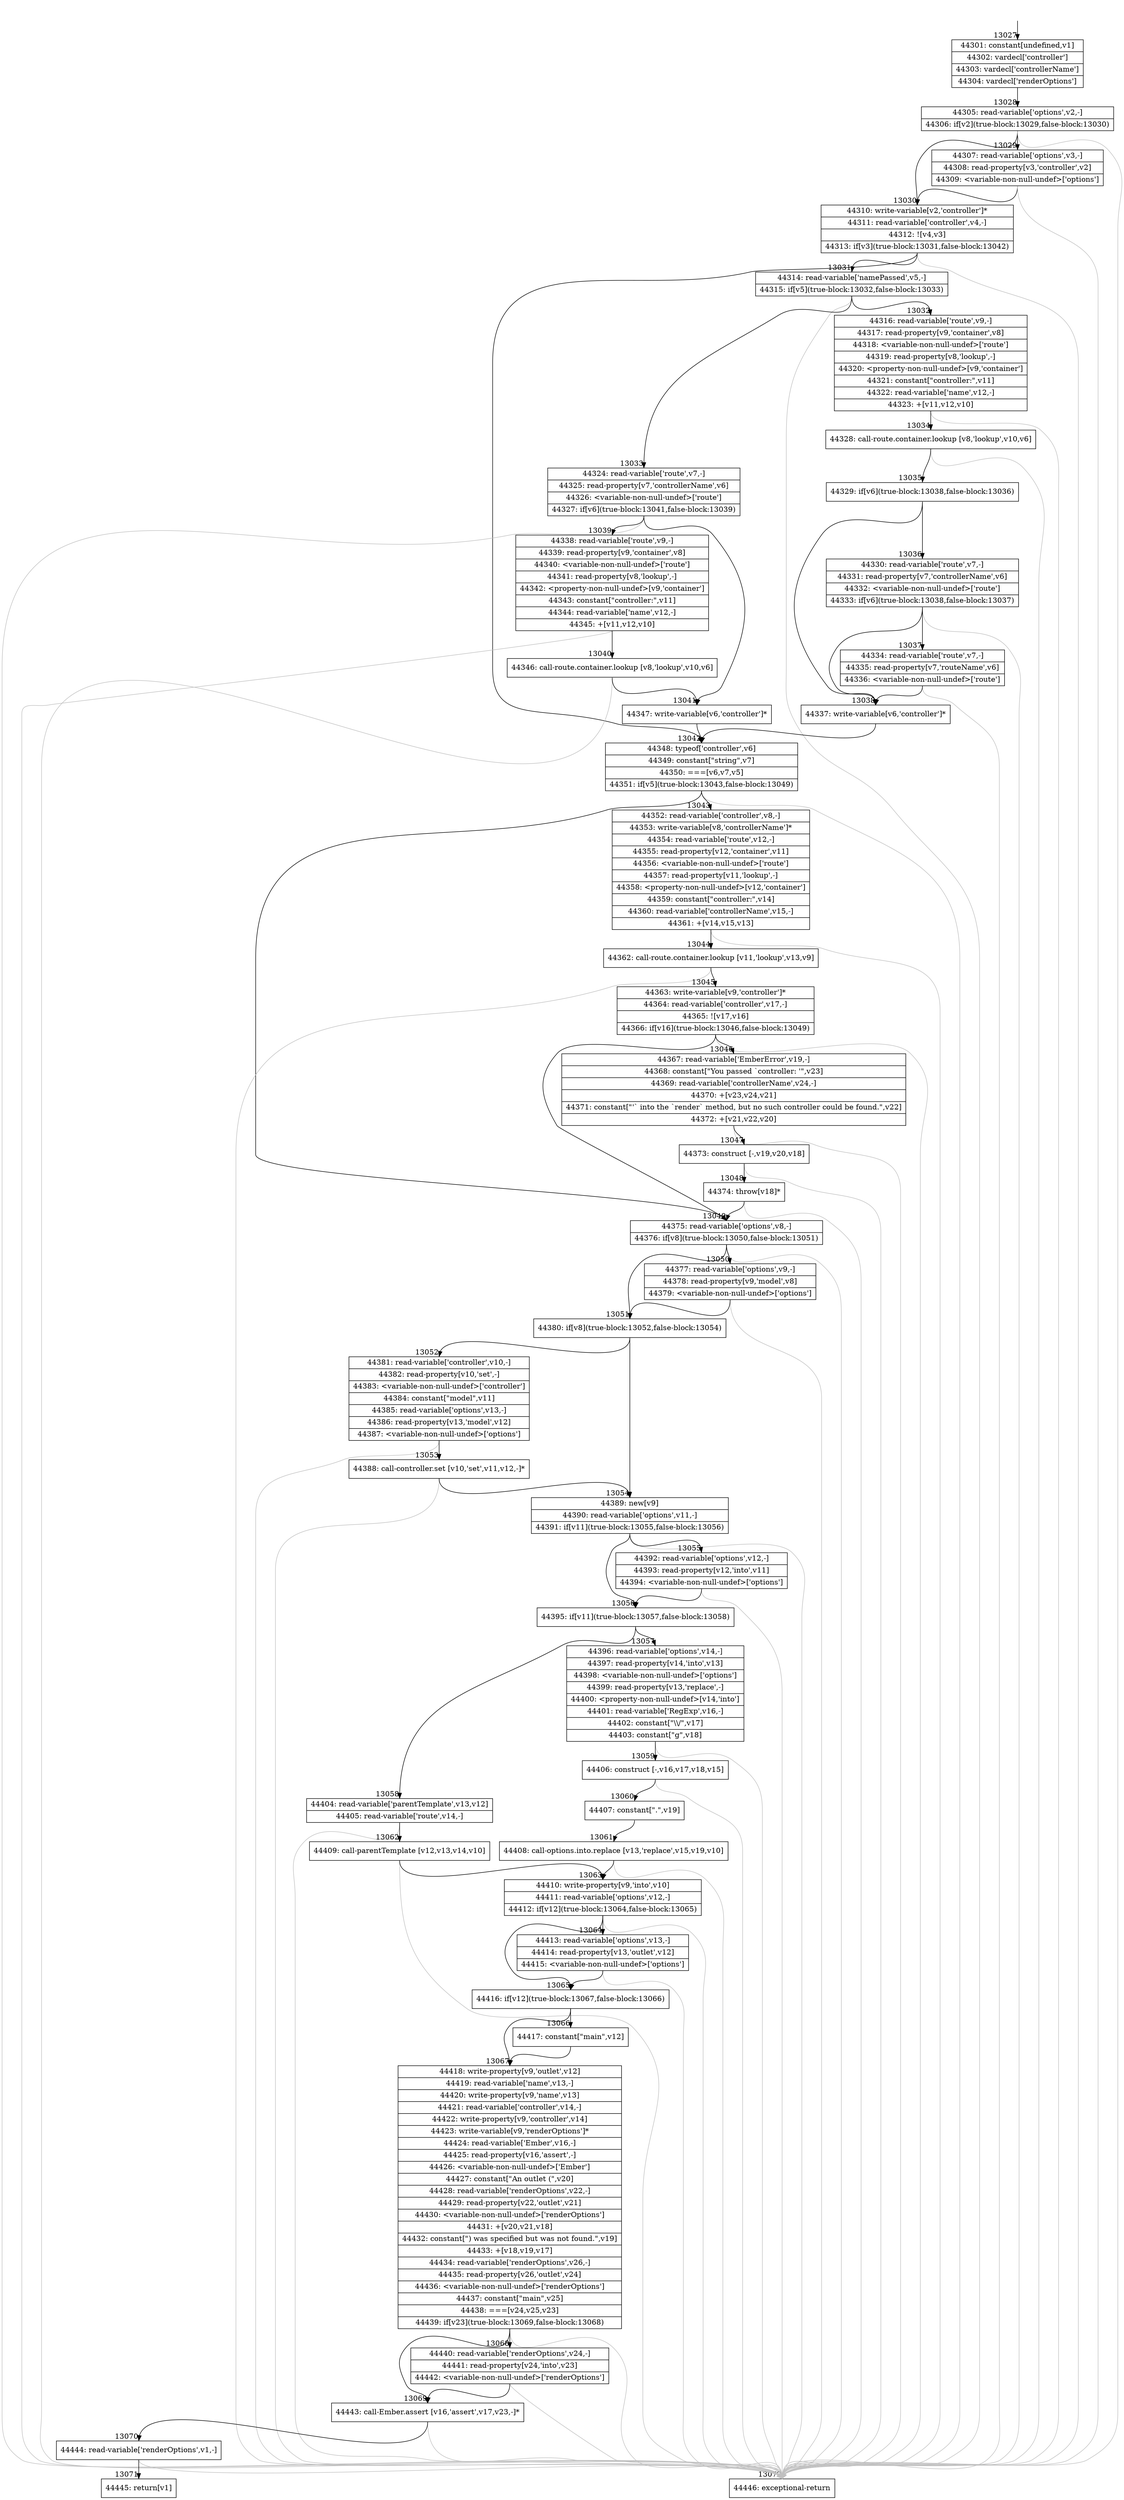 digraph {
rankdir="TD"
BB_entry1076[shape=none,label=""];
BB_entry1076 -> BB13027 [tailport=s, headport=n, headlabel="    13027"]
BB13027 [shape=record label="{44301: constant[undefined,v1]|44302: vardecl['controller']|44303: vardecl['controllerName']|44304: vardecl['renderOptions']}" ] 
BB13027 -> BB13028 [tailport=s, headport=n, headlabel="      13028"]
BB13028 [shape=record label="{44305: read-variable['options',v2,-]|44306: if[v2](true-block:13029,false-block:13030)}" ] 
BB13028 -> BB13030 [tailport=s, headport=n, headlabel="      13030"]
BB13028 -> BB13029 [tailport=s, headport=n, headlabel="      13029"]
BB13028 -> BB13072 [tailport=s, headport=n, color=gray, headlabel="      13072"]
BB13029 [shape=record label="{44307: read-variable['options',v3,-]|44308: read-property[v3,'controller',v2]|44309: \<variable-non-null-undef\>['options']}" ] 
BB13029 -> BB13030 [tailport=s, headport=n]
BB13029 -> BB13072 [tailport=s, headport=n, color=gray]
BB13030 [shape=record label="{44310: write-variable[v2,'controller']*|44311: read-variable['controller',v4,-]|44312: ![v4,v3]|44313: if[v3](true-block:13031,false-block:13042)}" ] 
BB13030 -> BB13031 [tailport=s, headport=n, headlabel="      13031"]
BB13030 -> BB13042 [tailport=s, headport=n, headlabel="      13042"]
BB13030 -> BB13072 [tailport=s, headport=n, color=gray]
BB13031 [shape=record label="{44314: read-variable['namePassed',v5,-]|44315: if[v5](true-block:13032,false-block:13033)}" ] 
BB13031 -> BB13032 [tailport=s, headport=n, headlabel="      13032"]
BB13031 -> BB13033 [tailport=s, headport=n, headlabel="      13033"]
BB13031 -> BB13072 [tailport=s, headport=n, color=gray]
BB13032 [shape=record label="{44316: read-variable['route',v9,-]|44317: read-property[v9,'container',v8]|44318: \<variable-non-null-undef\>['route']|44319: read-property[v8,'lookup',-]|44320: \<property-non-null-undef\>[v9,'container']|44321: constant[\"controller:\",v11]|44322: read-variable['name',v12,-]|44323: +[v11,v12,v10]}" ] 
BB13032 -> BB13034 [tailport=s, headport=n, headlabel="      13034"]
BB13032 -> BB13072 [tailport=s, headport=n, color=gray]
BB13033 [shape=record label="{44324: read-variable['route',v7,-]|44325: read-property[v7,'controllerName',v6]|44326: \<variable-non-null-undef\>['route']|44327: if[v6](true-block:13041,false-block:13039)}" ] 
BB13033 -> BB13041 [tailport=s, headport=n, headlabel="      13041"]
BB13033 -> BB13039 [tailport=s, headport=n, headlabel="      13039"]
BB13033 -> BB13072 [tailport=s, headport=n, color=gray]
BB13034 [shape=record label="{44328: call-route.container.lookup [v8,'lookup',v10,v6]}" ] 
BB13034 -> BB13035 [tailport=s, headport=n, headlabel="      13035"]
BB13034 -> BB13072 [tailport=s, headport=n, color=gray]
BB13035 [shape=record label="{44329: if[v6](true-block:13038,false-block:13036)}" ] 
BB13035 -> BB13038 [tailport=s, headport=n, headlabel="      13038"]
BB13035 -> BB13036 [tailport=s, headport=n, headlabel="      13036"]
BB13036 [shape=record label="{44330: read-variable['route',v7,-]|44331: read-property[v7,'controllerName',v6]|44332: \<variable-non-null-undef\>['route']|44333: if[v6](true-block:13038,false-block:13037)}" ] 
BB13036 -> BB13038 [tailport=s, headport=n]
BB13036 -> BB13037 [tailport=s, headport=n, headlabel="      13037"]
BB13036 -> BB13072 [tailport=s, headport=n, color=gray]
BB13037 [shape=record label="{44334: read-variable['route',v7,-]|44335: read-property[v7,'routeName',v6]|44336: \<variable-non-null-undef\>['route']}" ] 
BB13037 -> BB13038 [tailport=s, headport=n]
BB13037 -> BB13072 [tailport=s, headport=n, color=gray]
BB13038 [shape=record label="{44337: write-variable[v6,'controller']*}" ] 
BB13038 -> BB13042 [tailport=s, headport=n]
BB13039 [shape=record label="{44338: read-variable['route',v9,-]|44339: read-property[v9,'container',v8]|44340: \<variable-non-null-undef\>['route']|44341: read-property[v8,'lookup',-]|44342: \<property-non-null-undef\>[v9,'container']|44343: constant[\"controller:\",v11]|44344: read-variable['name',v12,-]|44345: +[v11,v12,v10]}" ] 
BB13039 -> BB13040 [tailport=s, headport=n, headlabel="      13040"]
BB13039 -> BB13072 [tailport=s, headport=n, color=gray]
BB13040 [shape=record label="{44346: call-route.container.lookup [v8,'lookup',v10,v6]}" ] 
BB13040 -> BB13041 [tailport=s, headport=n]
BB13040 -> BB13072 [tailport=s, headport=n, color=gray]
BB13041 [shape=record label="{44347: write-variable[v6,'controller']*}" ] 
BB13041 -> BB13042 [tailport=s, headport=n]
BB13042 [shape=record label="{44348: typeof['controller',v6]|44349: constant[\"string\",v7]|44350: ===[v6,v7,v5]|44351: if[v5](true-block:13043,false-block:13049)}" ] 
BB13042 -> BB13043 [tailport=s, headport=n, headlabel="      13043"]
BB13042 -> BB13049 [tailport=s, headport=n, headlabel="      13049"]
BB13042 -> BB13072 [tailport=s, headport=n, color=gray]
BB13043 [shape=record label="{44352: read-variable['controller',v8,-]|44353: write-variable[v8,'controllerName']*|44354: read-variable['route',v12,-]|44355: read-property[v12,'container',v11]|44356: \<variable-non-null-undef\>['route']|44357: read-property[v11,'lookup',-]|44358: \<property-non-null-undef\>[v12,'container']|44359: constant[\"controller:\",v14]|44360: read-variable['controllerName',v15,-]|44361: +[v14,v15,v13]}" ] 
BB13043 -> BB13044 [tailport=s, headport=n, headlabel="      13044"]
BB13043 -> BB13072 [tailport=s, headport=n, color=gray]
BB13044 [shape=record label="{44362: call-route.container.lookup [v11,'lookup',v13,v9]}" ] 
BB13044 -> BB13045 [tailport=s, headport=n, headlabel="      13045"]
BB13044 -> BB13072 [tailport=s, headport=n, color=gray]
BB13045 [shape=record label="{44363: write-variable[v9,'controller']*|44364: read-variable['controller',v17,-]|44365: ![v17,v16]|44366: if[v16](true-block:13046,false-block:13049)}" ] 
BB13045 -> BB13046 [tailport=s, headport=n, headlabel="      13046"]
BB13045 -> BB13049 [tailport=s, headport=n]
BB13045 -> BB13072 [tailport=s, headport=n, color=gray]
BB13046 [shape=record label="{44367: read-variable['EmberError',v19,-]|44368: constant[\"You passed `controller: '\",v23]|44369: read-variable['controllerName',v24,-]|44370: +[v23,v24,v21]|44371: constant[\"'` into the `render` method, but no such controller could be found.\",v22]|44372: +[v21,v22,v20]}" ] 
BB13046 -> BB13047 [tailport=s, headport=n, headlabel="      13047"]
BB13046 -> BB13072 [tailport=s, headport=n, color=gray]
BB13047 [shape=record label="{44373: construct [-,v19,v20,v18]}" ] 
BB13047 -> BB13048 [tailport=s, headport=n, headlabel="      13048"]
BB13047 -> BB13072 [tailport=s, headport=n, color=gray]
BB13048 [shape=record label="{44374: throw[v18]*}" ] 
BB13048 -> BB13049 [tailport=s, headport=n]
BB13048 -> BB13072 [tailport=s, headport=n, color=gray]
BB13049 [shape=record label="{44375: read-variable['options',v8,-]|44376: if[v8](true-block:13050,false-block:13051)}" ] 
BB13049 -> BB13051 [tailport=s, headport=n, headlabel="      13051"]
BB13049 -> BB13050 [tailport=s, headport=n, headlabel="      13050"]
BB13049 -> BB13072 [tailport=s, headport=n, color=gray]
BB13050 [shape=record label="{44377: read-variable['options',v9,-]|44378: read-property[v9,'model',v8]|44379: \<variable-non-null-undef\>['options']}" ] 
BB13050 -> BB13051 [tailport=s, headport=n]
BB13050 -> BB13072 [tailport=s, headport=n, color=gray]
BB13051 [shape=record label="{44380: if[v8](true-block:13052,false-block:13054)}" ] 
BB13051 -> BB13052 [tailport=s, headport=n, headlabel="      13052"]
BB13051 -> BB13054 [tailport=s, headport=n, headlabel="      13054"]
BB13052 [shape=record label="{44381: read-variable['controller',v10,-]|44382: read-property[v10,'set',-]|44383: \<variable-non-null-undef\>['controller']|44384: constant[\"model\",v11]|44385: read-variable['options',v13,-]|44386: read-property[v13,'model',v12]|44387: \<variable-non-null-undef\>['options']}" ] 
BB13052 -> BB13053 [tailport=s, headport=n, headlabel="      13053"]
BB13052 -> BB13072 [tailport=s, headport=n, color=gray]
BB13053 [shape=record label="{44388: call-controller.set [v10,'set',v11,v12,-]*}" ] 
BB13053 -> BB13054 [tailport=s, headport=n]
BB13053 -> BB13072 [tailport=s, headport=n, color=gray]
BB13054 [shape=record label="{44389: new[v9]|44390: read-variable['options',v11,-]|44391: if[v11](true-block:13055,false-block:13056)}" ] 
BB13054 -> BB13056 [tailport=s, headport=n, headlabel="      13056"]
BB13054 -> BB13055 [tailport=s, headport=n, headlabel="      13055"]
BB13054 -> BB13072 [tailport=s, headport=n, color=gray]
BB13055 [shape=record label="{44392: read-variable['options',v12,-]|44393: read-property[v12,'into',v11]|44394: \<variable-non-null-undef\>['options']}" ] 
BB13055 -> BB13056 [tailport=s, headport=n]
BB13055 -> BB13072 [tailport=s, headport=n, color=gray]
BB13056 [shape=record label="{44395: if[v11](true-block:13057,false-block:13058)}" ] 
BB13056 -> BB13057 [tailport=s, headport=n, headlabel="      13057"]
BB13056 -> BB13058 [tailport=s, headport=n, headlabel="      13058"]
BB13057 [shape=record label="{44396: read-variable['options',v14,-]|44397: read-property[v14,'into',v13]|44398: \<variable-non-null-undef\>['options']|44399: read-property[v13,'replace',-]|44400: \<property-non-null-undef\>[v14,'into']|44401: read-variable['RegExp',v16,-]|44402: constant[\"\\\\/\",v17]|44403: constant[\"g\",v18]}" ] 
BB13057 -> BB13059 [tailport=s, headport=n, headlabel="      13059"]
BB13057 -> BB13072 [tailport=s, headport=n, color=gray]
BB13058 [shape=record label="{44404: read-variable['parentTemplate',v13,v12]|44405: read-variable['route',v14,-]}" ] 
BB13058 -> BB13062 [tailport=s, headport=n, headlabel="      13062"]
BB13058 -> BB13072 [tailport=s, headport=n, color=gray]
BB13059 [shape=record label="{44406: construct [-,v16,v17,v18,v15]}" ] 
BB13059 -> BB13060 [tailport=s, headport=n, headlabel="      13060"]
BB13059 -> BB13072 [tailport=s, headport=n, color=gray]
BB13060 [shape=record label="{44407: constant[\".\",v19]}" ] 
BB13060 -> BB13061 [tailport=s, headport=n, headlabel="      13061"]
BB13061 [shape=record label="{44408: call-options.into.replace [v13,'replace',v15,v19,v10]}" ] 
BB13061 -> BB13063 [tailport=s, headport=n, headlabel="      13063"]
BB13061 -> BB13072 [tailport=s, headport=n, color=gray]
BB13062 [shape=record label="{44409: call-parentTemplate [v12,v13,v14,v10]}" ] 
BB13062 -> BB13063 [tailport=s, headport=n]
BB13062 -> BB13072 [tailport=s, headport=n, color=gray]
BB13063 [shape=record label="{44410: write-property[v9,'into',v10]|44411: read-variable['options',v12,-]|44412: if[v12](true-block:13064,false-block:13065)}" ] 
BB13063 -> BB13065 [tailport=s, headport=n, headlabel="      13065"]
BB13063 -> BB13064 [tailport=s, headport=n, headlabel="      13064"]
BB13063 -> BB13072 [tailport=s, headport=n, color=gray]
BB13064 [shape=record label="{44413: read-variable['options',v13,-]|44414: read-property[v13,'outlet',v12]|44415: \<variable-non-null-undef\>['options']}" ] 
BB13064 -> BB13065 [tailport=s, headport=n]
BB13064 -> BB13072 [tailport=s, headport=n, color=gray]
BB13065 [shape=record label="{44416: if[v12](true-block:13067,false-block:13066)}" ] 
BB13065 -> BB13067 [tailport=s, headport=n, headlabel="      13067"]
BB13065 -> BB13066 [tailport=s, headport=n, headlabel="      13066"]
BB13066 [shape=record label="{44417: constant[\"main\",v12]}" ] 
BB13066 -> BB13067 [tailport=s, headport=n]
BB13067 [shape=record label="{44418: write-property[v9,'outlet',v12]|44419: read-variable['name',v13,-]|44420: write-property[v9,'name',v13]|44421: read-variable['controller',v14,-]|44422: write-property[v9,'controller',v14]|44423: write-variable[v9,'renderOptions']*|44424: read-variable['Ember',v16,-]|44425: read-property[v16,'assert',-]|44426: \<variable-non-null-undef\>['Ember']|44427: constant[\"An outlet (\",v20]|44428: read-variable['renderOptions',v22,-]|44429: read-property[v22,'outlet',v21]|44430: \<variable-non-null-undef\>['renderOptions']|44431: +[v20,v21,v18]|44432: constant[\") was specified but was not found.\",v19]|44433: +[v18,v19,v17]|44434: read-variable['renderOptions',v26,-]|44435: read-property[v26,'outlet',v24]|44436: \<variable-non-null-undef\>['renderOptions']|44437: constant[\"main\",v25]|44438: ===[v24,v25,v23]|44439: if[v23](true-block:13069,false-block:13068)}" ] 
BB13067 -> BB13069 [tailport=s, headport=n, headlabel="      13069"]
BB13067 -> BB13068 [tailport=s, headport=n, headlabel="      13068"]
BB13067 -> BB13072 [tailport=s, headport=n, color=gray]
BB13068 [shape=record label="{44440: read-variable['renderOptions',v24,-]|44441: read-property[v24,'into',v23]|44442: \<variable-non-null-undef\>['renderOptions']}" ] 
BB13068 -> BB13069 [tailport=s, headport=n]
BB13068 -> BB13072 [tailport=s, headport=n, color=gray]
BB13069 [shape=record label="{44443: call-Ember.assert [v16,'assert',v17,v23,-]*}" ] 
BB13069 -> BB13070 [tailport=s, headport=n, headlabel="      13070"]
BB13069 -> BB13072 [tailport=s, headport=n, color=gray]
BB13070 [shape=record label="{44444: read-variable['renderOptions',v1,-]}" ] 
BB13070 -> BB13071 [tailport=s, headport=n, headlabel="      13071"]
BB13070 -> BB13072 [tailport=s, headport=n, color=gray]
BB13071 [shape=record label="{44445: return[v1]}" ] 
BB13072 [shape=record label="{44446: exceptional-return}" ] 
//#$~ 24662
}
